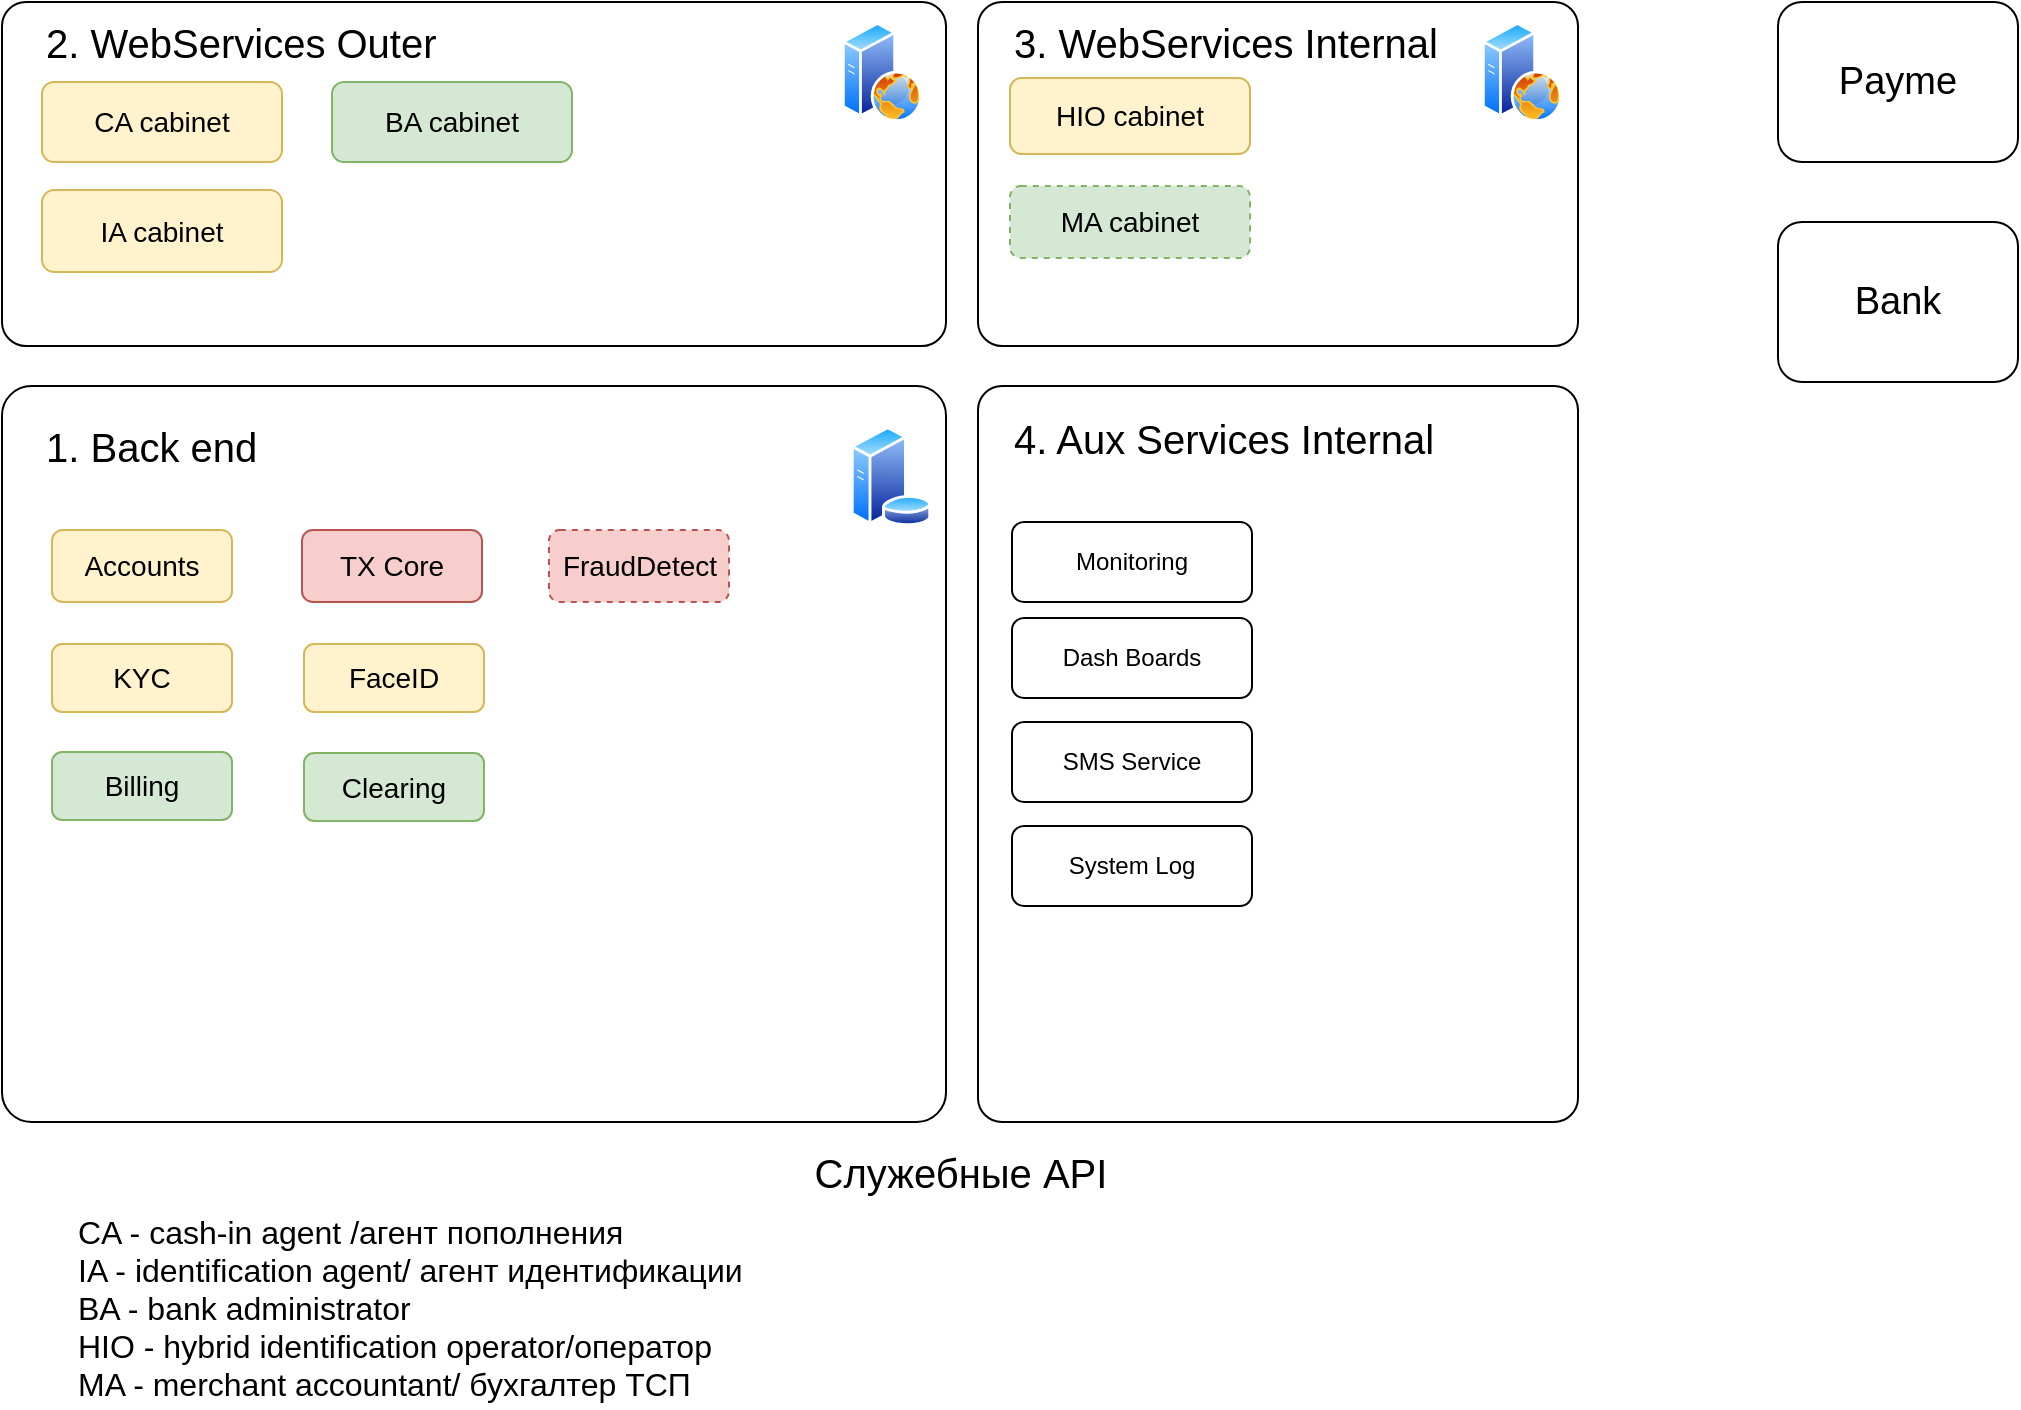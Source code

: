 <mxfile pages="1" version="11.2.5" type="github"><diagram id="JfMvQxGXoWg5FCYy4_3Q" name="Page-1"><mxGraphModel dx="1730" dy="1033" grid="1" gridSize="4" guides="1" tooltips="1" connect="1" arrows="1" fold="1" page="1" pageScale="1" pageWidth="1169" pageHeight="827" math="0" shadow="0"><root><mxCell id="0"/><mxCell id="1" parent="0"/><mxCell id="mIUhT2ziGXftF2cErP0M-30" value="" style="rounded=1;whiteSpace=wrap;html=1;perimeterSpacing=0;arcSize=4;fillColor=none;shadow=0;" vertex="1" parent="1"><mxGeometry x="528" y="212" width="300" height="368" as="geometry"/></mxCell><mxCell id="1M2UV2R9q6xd6kiA-x4t-10" value="" style="rounded=1;whiteSpace=wrap;html=1;perimeterSpacing=0;arcSize=4;fillColor=none;" parent="1" vertex="1"><mxGeometry x="40" y="212" width="472" height="368" as="geometry"/></mxCell><mxCell id="mIUhT2ziGXftF2cErP0M-18" value="" style="rounded=1;whiteSpace=wrap;html=1;perimeterSpacing=0;arcSize=7;fillColor=none;shadow=0;" vertex="1" parent="1"><mxGeometry x="528" y="20" width="300" height="172" as="geometry"/></mxCell><mxCell id="mIUhT2ziGXftF2cErP0M-16" value="" style="rounded=1;whiteSpace=wrap;html=1;perimeterSpacing=0;arcSize=7;fillColor=none;shadow=0;" vertex="1" parent="1"><mxGeometry x="40" y="20" width="472" height="172" as="geometry"/></mxCell><mxCell id="1M2UV2R9q6xd6kiA-x4t-1" value="&lt;span style=&quot;font-size: 14px ; white-space: normal&quot;&gt;Accounts&lt;/span&gt;" style="rounded=1;whiteSpace=wrap;html=1;fillColor=#fff2cc;strokeColor=#d6b656;" parent="1" vertex="1"><mxGeometry x="65" y="284" width="90" height="36" as="geometry"/></mxCell><mxCell id="1M2UV2R9q6xd6kiA-x4t-3" value="&lt;span style=&quot;font-size: 14px ; white-space: normal&quot;&gt;TX Core&lt;/span&gt;" style="rounded=1;whiteSpace=wrap;html=1;fillColor=#f8cecc;strokeColor=#b85450;" parent="1" vertex="1"><mxGeometry x="190" y="284" width="90" height="36" as="geometry"/></mxCell><mxCell id="1M2UV2R9q6xd6kiA-x4t-11" value="2. WebServices Outer" style="text;html=1;strokeColor=none;fillColor=none;align=left;verticalAlign=middle;whiteSpace=wrap;rounded=0;fontSize=20;" parent="1" vertex="1"><mxGeometry x="60" y="30" width="220" height="20" as="geometry"/></mxCell><mxCell id="1M2UV2R9q6xd6kiA-x4t-12" value="3. WebServices Internal" style="text;html=1;strokeColor=none;fillColor=none;align=left;verticalAlign=middle;whiteSpace=wrap;rounded=0;fontSize=20;" parent="1" vertex="1"><mxGeometry x="544" y="30" width="215" height="20" as="geometry"/></mxCell><mxCell id="1M2UV2R9q6xd6kiA-x4t-13" value="&lt;span style=&quot;white-space: normal; font-size: 14px;&quot;&gt;BA cabinet&lt;/span&gt;" style="rounded=1;whiteSpace=wrap;html=1;fillColor=#d5e8d4;strokeColor=#82b366;fontSize=14;" parent="1" vertex="1"><mxGeometry x="205" y="60" width="120" height="40" as="geometry"/></mxCell><mxCell id="1M2UV2R9q6xd6kiA-x4t-15" value="&lt;span style=&quot;white-space: normal; font-size: 14px;&quot;&gt;CA cabinet&lt;/span&gt;" style="rounded=1;whiteSpace=wrap;html=1;fillColor=#fff2cc;strokeColor=#d6b656;fontSize=14;" parent="1" vertex="1"><mxGeometry x="60" y="60" width="120" height="40" as="geometry"/></mxCell><mxCell id="1M2UV2R9q6xd6kiA-x4t-19" value="&lt;span style=&quot;white-space: normal; font-size: 14px;&quot;&gt;IA cabinet&lt;/span&gt;" style="rounded=1;whiteSpace=wrap;html=1;fillColor=#fff2cc;strokeColor=#d6b656;fontSize=14;" parent="1" vertex="1"><mxGeometry x="60" y="114" width="120" height="41" as="geometry"/></mxCell><mxCell id="1M2UV2R9q6xd6kiA-x4t-22" value="&lt;div style=&quot;white-space: normal; font-size: 14px;&quot;&gt;HIO cabinet&lt;/div&gt;" style="rounded=1;whiteSpace=wrap;html=1;fillColor=#fff2cc;strokeColor=#d6b656;fontSize=14;" parent="1" vertex="1"><mxGeometry x="544" y="58" width="120" height="38" as="geometry"/></mxCell><mxCell id="1M2UV2R9q6xd6kiA-x4t-24" value="&lt;span style=&quot;white-space: normal; font-size: 14px;&quot;&gt;MA cabinet&lt;/span&gt;" style="rounded=1;whiteSpace=wrap;html=1;fillColor=#d5e8d4;strokeColor=#82b366;dashed=1;fontSize=14;" parent="1" vertex="1"><mxGeometry x="544" y="112" width="120" height="36" as="geometry"/></mxCell><mxCell id="rMDS_38VwPlSXQvCs6hY-3" value="Служебные API" style="text;html=1;strokeColor=none;fillColor=none;align=center;verticalAlign=middle;whiteSpace=wrap;rounded=0;fontSize=20;" parent="1" vertex="1"><mxGeometry x="412" y="586" width="215" height="37" as="geometry"/></mxCell><mxCell id="rMDS_38VwPlSXQvCs6hY-7" value="Monitoring" style="rounded=1;whiteSpace=wrap;html=1;" parent="1" vertex="1"><mxGeometry x="545" y="280" width="120" height="40" as="geometry"/></mxCell><mxCell id="mIUhT2ziGXftF2cErP0M-32" value="Dash Boards" style="rounded=1;whiteSpace=wrap;html=1;" vertex="1" parent="1"><mxGeometry x="545" y="328" width="120" height="40" as="geometry"/></mxCell><mxCell id="mIUhT2ziGXftF2cErP0M-1" value="&lt;span style=&quot;font-size: 14px ; white-space: normal&quot;&gt;KYC&lt;/span&gt;" style="rounded=1;whiteSpace=wrap;html=1;fillColor=#fff2cc;strokeColor=#d6b656;" vertex="1" parent="1"><mxGeometry x="65" y="341" width="90" height="34" as="geometry"/></mxCell><mxCell id="mIUhT2ziGXftF2cErP0M-4" value="&lt;span style=&quot;font-size: 14px ; white-space: normal&quot;&gt;Billing&lt;/span&gt;" style="rounded=1;whiteSpace=wrap;html=1;fillColor=#d5e8d4;strokeColor=#82b366;" vertex="1" parent="1"><mxGeometry x="65" y="395" width="90" height="34" as="geometry"/></mxCell><mxCell id="mIUhT2ziGXftF2cErP0M-7" value="&lt;span style=&quot;font-size: 14px ; white-space: normal&quot;&gt;FaceID&lt;/span&gt;" style="rounded=1;whiteSpace=wrap;html=1;fillColor=#fff2cc;strokeColor=#d6b656;" vertex="1" parent="1"><mxGeometry x="191" y="341" width="90" height="34" as="geometry"/></mxCell><mxCell id="mIUhT2ziGXftF2cErP0M-20" value="CA - cash-in agent /агент пополнения&amp;nbsp;&lt;br style=&quot;font-size: 16px&quot;&gt;IA - identification agent/ агент идентификации&lt;br&gt;BA - bank administrator&lt;br&gt;HIO - hybrid identification operator/оператор&amp;nbsp;&lt;br&gt;MA - merchant accountant/ бухгалтер ТСП" style="text;html=1;resizable=0;autosize=1;align=left;verticalAlign=middle;points=[];fillColor=none;strokeColor=none;rounded=0;shadow=0;fontSize=16;" vertex="1" parent="1"><mxGeometry x="76" y="623" width="348" height="100" as="geometry"/></mxCell><mxCell id="mIUhT2ziGXftF2cErP0M-21" value="1. Back end" style="text;html=1;strokeColor=none;fillColor=none;align=left;verticalAlign=middle;whiteSpace=wrap;rounded=0;fontSize=20;" vertex="1" parent="1"><mxGeometry x="60" y="232" width="220" height="20" as="geometry"/></mxCell><mxCell id="mIUhT2ziGXftF2cErP0M-26" value="" style="group" vertex="1" connectable="0" parent="1"><mxGeometry x="191" y="395.5" width="90" height="34" as="geometry"/></mxCell><mxCell id="1M2UV2R9q6xd6kiA-x4t-5" value="&lt;span style=&quot;font-size: 14px ; white-space: normal&quot;&gt;Clearing&lt;/span&gt;" style="rounded=1;whiteSpace=wrap;html=1;fillColor=#d5e8d4;strokeColor=#82b366;" parent="mIUhT2ziGXftF2cErP0M-26" vertex="1"><mxGeometry width="90" height="34" as="geometry"/></mxCell><mxCell id="mIUhT2ziGXftF2cErP0M-28" value="" style="aspect=fixed;perimeter=ellipsePerimeter;html=1;align=center;shadow=0;dashed=0;spacingTop=3;image;image=img/lib/active_directory/web_server.svg;fillColor=none;fontSize=14;" vertex="1" parent="1"><mxGeometry x="780" y="30" width="40" height="50" as="geometry"/></mxCell><mxCell id="mIUhT2ziGXftF2cErP0M-29" value="" style="aspect=fixed;perimeter=ellipsePerimeter;html=1;align=center;shadow=0;dashed=0;spacingTop=3;image;image=img/lib/active_directory/database_server.svg;fillColor=none;fontSize=14;" vertex="1" parent="1"><mxGeometry x="464" y="232" width="41" height="50" as="geometry"/></mxCell><mxCell id="mIUhT2ziGXftF2cErP0M-13" value="&lt;span style=&quot;font-size: 14px ; white-space: normal&quot;&gt;FraudDetect&lt;/span&gt;" style="rounded=1;whiteSpace=wrap;html=1;fillColor=#f8cecc;strokeColor=#b85450;dashed=1;" vertex="1" parent="1"><mxGeometry x="313.5" y="284" width="90" height="36" as="geometry"/></mxCell><mxCell id="mIUhT2ziGXftF2cErP0M-31" value="4. Aux Services Internal" style="text;html=1;strokeColor=none;fillColor=none;align=left;verticalAlign=middle;whiteSpace=wrap;rounded=0;fontSize=20;" vertex="1" parent="1"><mxGeometry x="544" y="228" width="215" height="20" as="geometry"/></mxCell><mxCell id="mIUhT2ziGXftF2cErP0M-34" value="SMS Service" style="rounded=1;whiteSpace=wrap;html=1;" vertex="1" parent="1"><mxGeometry x="545" y="380" width="120" height="40" as="geometry"/></mxCell><mxCell id="mIUhT2ziGXftF2cErP0M-35" value="System Log" style="rounded=1;whiteSpace=wrap;html=1;" vertex="1" parent="1"><mxGeometry x="545" y="432" width="120" height="40" as="geometry"/></mxCell><mxCell id="mIUhT2ziGXftF2cErP0M-36" value="" style="aspect=fixed;perimeter=ellipsePerimeter;html=1;align=center;shadow=0;dashed=0;spacingTop=3;image;image=img/lib/active_directory/web_server.svg;fillColor=none;fontSize=14;" vertex="1" parent="1"><mxGeometry x="460" y="30" width="40" height="50" as="geometry"/></mxCell><mxCell id="mIUhT2ziGXftF2cErP0M-37" value="Payme" style="rounded=1;whiteSpace=wrap;html=1;fontSize=19;" vertex="1" parent="1"><mxGeometry x="928" y="20" width="120" height="80" as="geometry"/></mxCell><mxCell id="mIUhT2ziGXftF2cErP0M-38" value="Bank" style="rounded=1;whiteSpace=wrap;html=1;fontSize=19;" vertex="1" parent="1"><mxGeometry x="928" y="130" width="120" height="80" as="geometry"/></mxCell></root></mxGraphModel></diagram></mxfile>